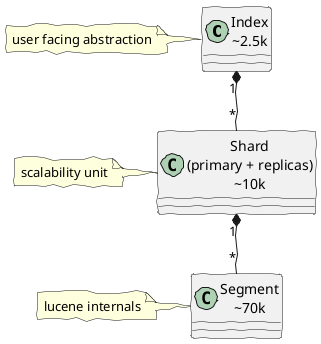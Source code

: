 @startuml
skinparam handwritten true

Class "Index\n~2.5k" as Index
note left: user facing abstraction

Class "Shard\n(primary + replicas)\n~10k" as Shard
note left: scalability unit

Class "Segment\n~70k" as Segment
note left: lucene internals

Index "1" *-- "*" Shard
Shard "1" *-- "*" Segment

@enduml